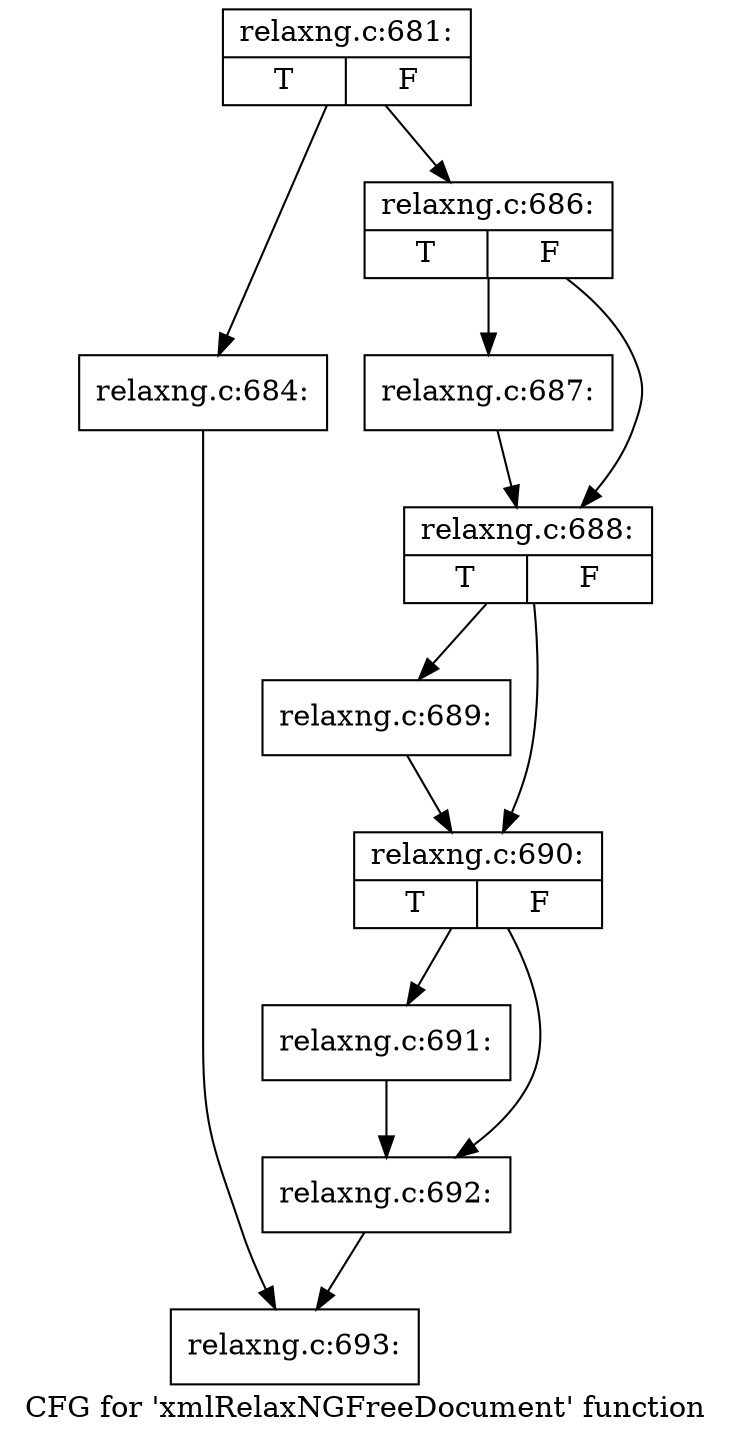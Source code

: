digraph "CFG for 'xmlRelaxNGFreeDocument' function" {
	label="CFG for 'xmlRelaxNGFreeDocument' function";

	Node0x555e9c2f05a0 [shape=record,label="{relaxng.c:681:|{<s0>T|<s1>F}}"];
	Node0x555e9c2f05a0 -> Node0x555e9c2e9700;
	Node0x555e9c2f05a0 -> Node0x555e9c2e9750;
	Node0x555e9c2e9700 [shape=record,label="{relaxng.c:684:}"];
	Node0x555e9c2e9700 -> Node0x555e9c2f05f0;
	Node0x555e9c2e9750 [shape=record,label="{relaxng.c:686:|{<s0>T|<s1>F}}"];
	Node0x555e9c2e9750 -> Node0x555e9c2f10c0;
	Node0x555e9c2e9750 -> Node0x555e9c2f1110;
	Node0x555e9c2f10c0 [shape=record,label="{relaxng.c:687:}"];
	Node0x555e9c2f10c0 -> Node0x555e9c2f1110;
	Node0x555e9c2f1110 [shape=record,label="{relaxng.c:688:|{<s0>T|<s1>F}}"];
	Node0x555e9c2f1110 -> Node0x555e9c2f1760;
	Node0x555e9c2f1110 -> Node0x555e9c2f17b0;
	Node0x555e9c2f1760 [shape=record,label="{relaxng.c:689:}"];
	Node0x555e9c2f1760 -> Node0x555e9c2f17b0;
	Node0x555e9c2f17b0 [shape=record,label="{relaxng.c:690:|{<s0>T|<s1>F}}"];
	Node0x555e9c2f17b0 -> Node0x555e9c2f1e40;
	Node0x555e9c2f17b0 -> Node0x555e9c2f1e90;
	Node0x555e9c2f1e40 [shape=record,label="{relaxng.c:691:}"];
	Node0x555e9c2f1e40 -> Node0x555e9c2f1e90;
	Node0x555e9c2f1e90 [shape=record,label="{relaxng.c:692:}"];
	Node0x555e9c2f1e90 -> Node0x555e9c2f05f0;
	Node0x555e9c2f05f0 [shape=record,label="{relaxng.c:693:}"];
}
